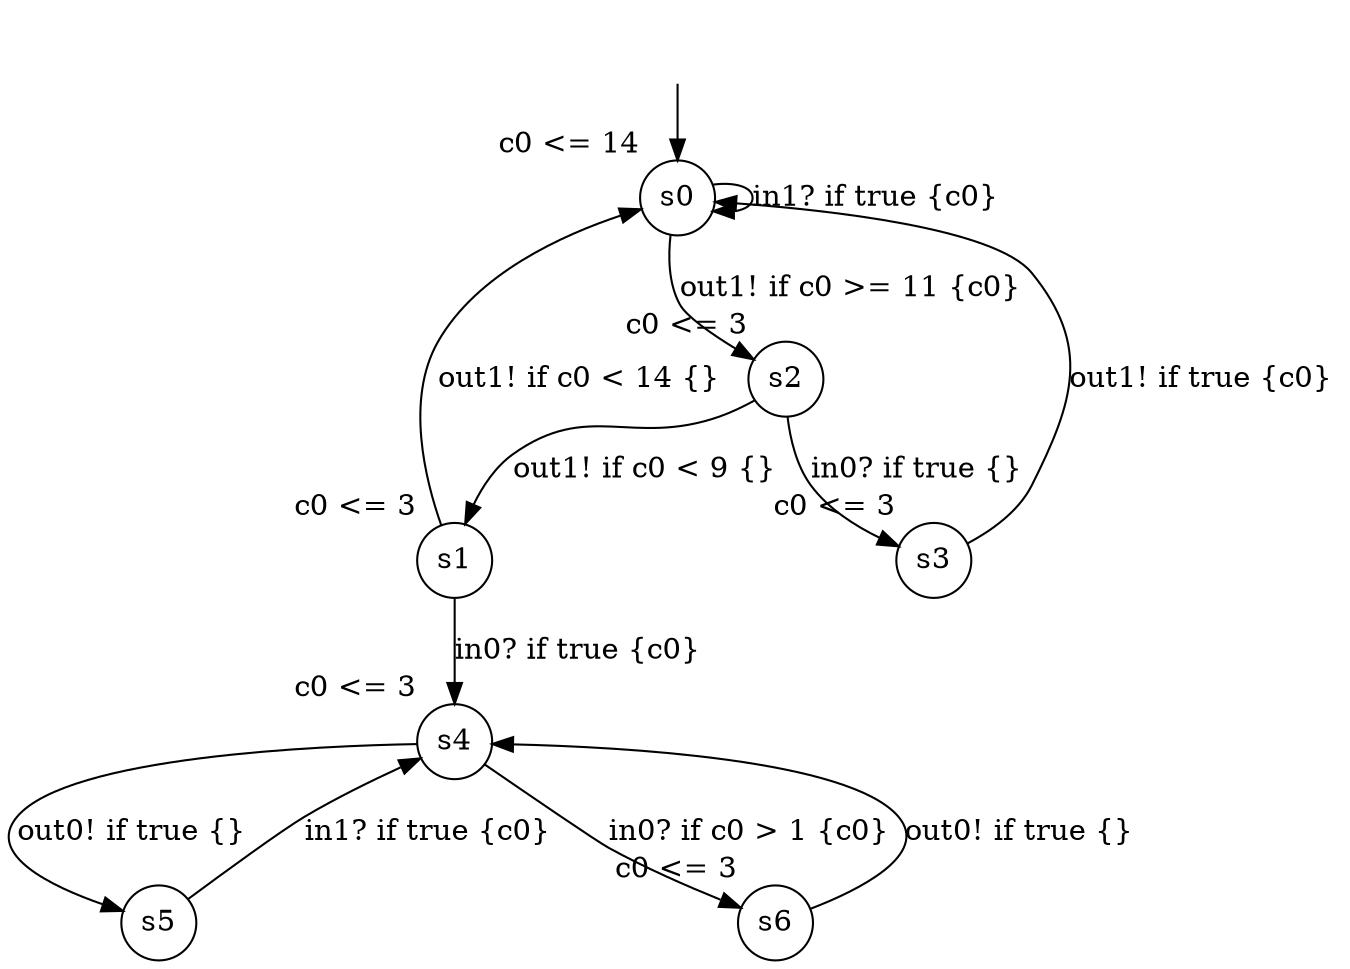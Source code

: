 digraph g {
__start0 [label="" shape="none"];
s0 [shape="circle" margin=0 label="s0", xlabel="c0 <= 14"];
s1 [shape="circle" margin=0 label="s1", xlabel="c0 <= 3"];
s2 [shape="circle" margin=0 label="s2", xlabel="c0 <= 3"];
s3 [shape="circle" margin=0 label="s3", xlabel="c0 <= 3"];
s4 [shape="circle" margin=0 label="s4", xlabel="c0 <= 3"];
s5 [shape="circle" margin=0 label="s5"];
s6 [shape="circle" margin=0 label="s6", xlabel="c0 <= 3"];
s0 -> s0 [label="in1? if true {c0} "];
s0 -> s2 [label="out1! if c0 >= 11 {c0} "];
s1 -> s0 [label="out1! if c0 < 14 {} "];
s1 -> s4 [label="in0? if true {c0} "];
s2 -> s1 [label="out1! if c0 < 9 {} "];
s2 -> s3 [label="in0? if true {} "];
s3 -> s0 [label="out1! if true {c0} "];
s4 -> s5 [label="out0! if true {} "];
s4 -> s6 [label="in0? if c0 > 1 {c0} "];
s5 -> s4 [label="in1? if true {c0} "];
s6 -> s4 [label="out0! if true {} "];
__start0 -> s0;
}

